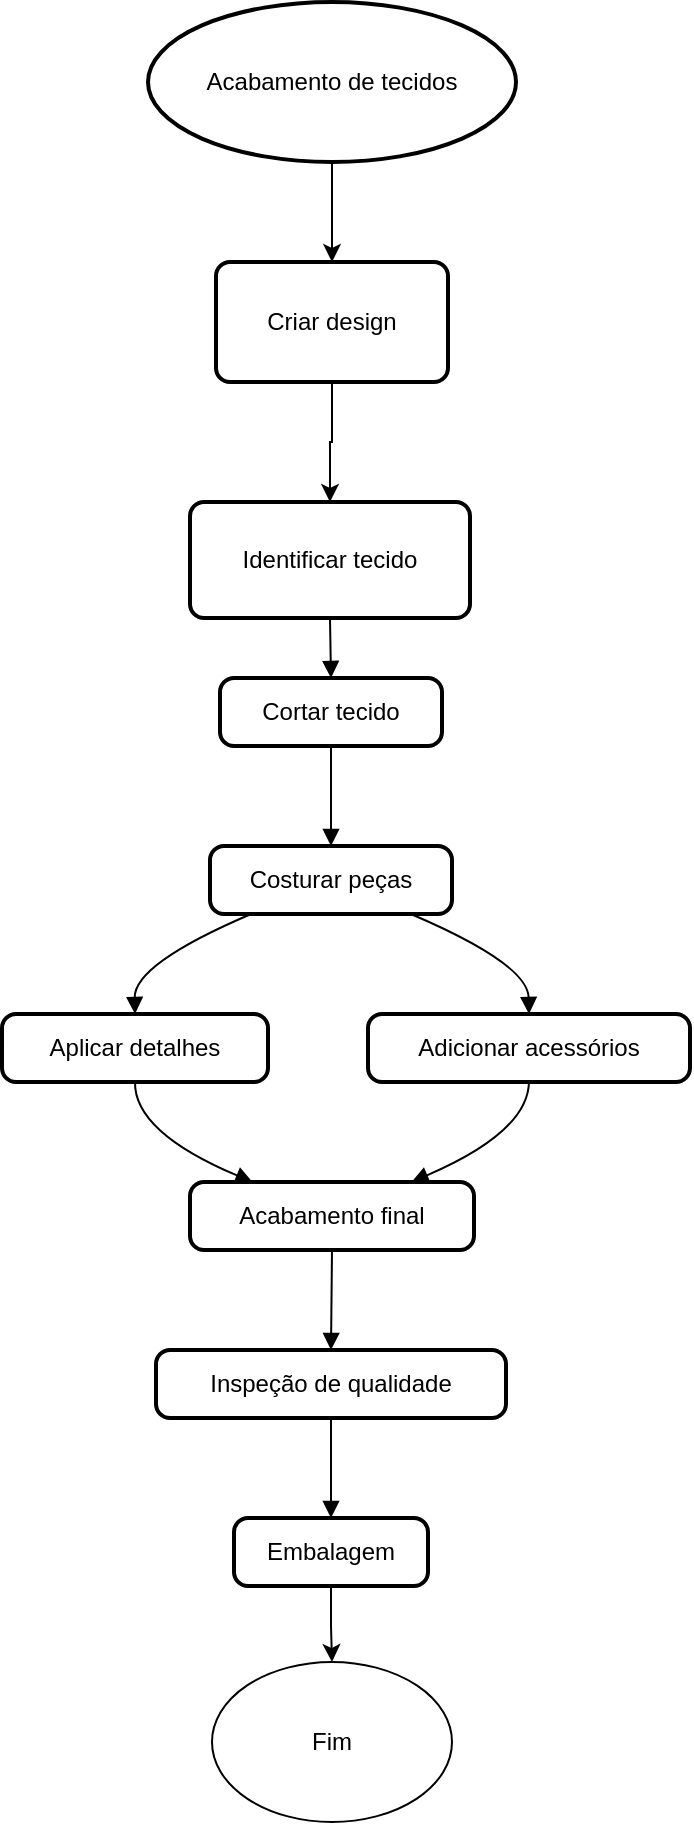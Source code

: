 <mxfile version="24.6.2" type="device">
  <diagram name="Página-1" id="Nlzn0EaQNDWExenKgTjH">
    <mxGraphModel dx="1666" dy="1623" grid="1" gridSize="10" guides="1" tooltips="1" connect="1" arrows="1" fold="1" page="1" pageScale="1" pageWidth="827" pageHeight="1169" math="0" shadow="0">
      <root>
        <mxCell id="0" />
        <mxCell id="1" parent="0" />
        <mxCell id="zNVC-wZ7EWGF8aYzCBas-21" value="" style="edgeStyle=orthogonalEdgeStyle;rounded=0;orthogonalLoop=1;jettySize=auto;html=1;" edge="1" parent="1" source="2" target="4">
          <mxGeometry relative="1" as="geometry" />
        </mxCell>
        <mxCell id="2" value="Acabamento de tecidos" style="rounded=1;absoluteArcSize=1;arcSize=14;whiteSpace=wrap;strokeWidth=2;shape=ellipse;perimeter=ellipsePerimeter;html=1;" parent="1" vertex="1">
          <mxGeometry x="73" y="-170" width="184" height="80" as="geometry" />
        </mxCell>
        <mxCell id="3" value="Identificar tecido" style="rounded=1;absoluteArcSize=1;arcSize=14;whiteSpace=wrap;strokeWidth=2;" parent="1" vertex="1">
          <mxGeometry x="94" y="80" width="140" height="58" as="geometry" />
        </mxCell>
        <mxCell id="zNVC-wZ7EWGF8aYzCBas-22" value="" style="edgeStyle=orthogonalEdgeStyle;rounded=0;orthogonalLoop=1;jettySize=auto;html=1;" edge="1" parent="1" source="4" target="3">
          <mxGeometry relative="1" as="geometry" />
        </mxCell>
        <mxCell id="4" value="Criar design" style="rounded=1;absoluteArcSize=1;arcSize=14;whiteSpace=wrap;strokeWidth=2;" parent="1" vertex="1">
          <mxGeometry x="107" y="-40" width="116" height="60" as="geometry" />
        </mxCell>
        <mxCell id="5" value="Cortar tecido" style="rounded=1;absoluteArcSize=1;arcSize=14;whiteSpace=wrap;strokeWidth=2;" parent="1" vertex="1">
          <mxGeometry x="109" y="168" width="111" height="34" as="geometry" />
        </mxCell>
        <mxCell id="6" value="Costurar peças" style="rounded=1;absoluteArcSize=1;arcSize=14;whiteSpace=wrap;strokeWidth=2;" parent="1" vertex="1">
          <mxGeometry x="104" y="252" width="121" height="34" as="geometry" />
        </mxCell>
        <mxCell id="7" value="Aplicar detalhes" style="rounded=1;absoluteArcSize=1;arcSize=14;whiteSpace=wrap;strokeWidth=2;" parent="1" vertex="1">
          <mxGeometry y="336" width="133" height="34" as="geometry" />
        </mxCell>
        <mxCell id="8" value="Adicionar acessórios" style="rounded=1;absoluteArcSize=1;arcSize=14;whiteSpace=wrap;strokeWidth=2;" parent="1" vertex="1">
          <mxGeometry x="183" y="336" width="161" height="34" as="geometry" />
        </mxCell>
        <mxCell id="9" value="Acabamento final" style="rounded=1;absoluteArcSize=1;arcSize=14;whiteSpace=wrap;strokeWidth=2;" parent="1" vertex="1">
          <mxGeometry x="94" y="420" width="142" height="34" as="geometry" />
        </mxCell>
        <mxCell id="10" value="Inspeção de qualidade" style="rounded=1;absoluteArcSize=1;arcSize=14;whiteSpace=wrap;strokeWidth=2;" parent="1" vertex="1">
          <mxGeometry x="77" y="504" width="175" height="34" as="geometry" />
        </mxCell>
        <mxCell id="zNVC-wZ7EWGF8aYzCBas-24" value="" style="edgeStyle=orthogonalEdgeStyle;rounded=0;orthogonalLoop=1;jettySize=auto;html=1;" edge="1" parent="1" source="11" target="zNVC-wZ7EWGF8aYzCBas-23">
          <mxGeometry relative="1" as="geometry" />
        </mxCell>
        <mxCell id="11" value="Embalagem" style="rounded=1;absoluteArcSize=1;arcSize=14;whiteSpace=wrap;strokeWidth=2;" parent="1" vertex="1">
          <mxGeometry x="116" y="588" width="97" height="34" as="geometry" />
        </mxCell>
        <mxCell id="14" value="" style="curved=1;startArrow=none;endArrow=block;exitX=0.5;exitY=1;entryX=0.5;entryY=0;" parent="1" source="3" target="5" edge="1">
          <mxGeometry relative="1" as="geometry">
            <Array as="points" />
          </mxGeometry>
        </mxCell>
        <mxCell id="15" value="" style="curved=1;startArrow=none;endArrow=block;exitX=0.5;exitY=1;entryX=0.5;entryY=0;" parent="1" source="5" target="6" edge="1">
          <mxGeometry relative="1" as="geometry">
            <Array as="points" />
          </mxGeometry>
        </mxCell>
        <mxCell id="16" value="" style="curved=1;startArrow=none;endArrow=block;exitX=0.17;exitY=1;entryX=0.5;entryY=0;" parent="1" source="6" target="7" edge="1">
          <mxGeometry relative="1" as="geometry">
            <Array as="points">
              <mxPoint x="66" y="311" />
            </Array>
          </mxGeometry>
        </mxCell>
        <mxCell id="17" value="" style="curved=1;startArrow=none;endArrow=block;exitX=0.83;exitY=1;entryX=0.5;entryY=0;" parent="1" source="6" target="8" edge="1">
          <mxGeometry relative="1" as="geometry">
            <Array as="points">
              <mxPoint x="263" y="311" />
            </Array>
          </mxGeometry>
        </mxCell>
        <mxCell id="18" value="" style="curved=1;startArrow=none;endArrow=block;exitX=0.5;exitY=1;entryX=0.22;entryY=0;" parent="1" source="7" target="9" edge="1">
          <mxGeometry relative="1" as="geometry">
            <Array as="points">
              <mxPoint x="66" y="395" />
            </Array>
          </mxGeometry>
        </mxCell>
        <mxCell id="19" value="" style="curved=1;startArrow=none;endArrow=block;exitX=0.5;exitY=1;entryX=0.78;entryY=0;" parent="1" source="8" target="9" edge="1">
          <mxGeometry relative="1" as="geometry">
            <Array as="points">
              <mxPoint x="263" y="395" />
            </Array>
          </mxGeometry>
        </mxCell>
        <mxCell id="20" value="" style="curved=1;startArrow=none;endArrow=block;exitX=0.5;exitY=1;entryX=0.5;entryY=0;" parent="1" source="9" target="10" edge="1">
          <mxGeometry relative="1" as="geometry">
            <Array as="points" />
          </mxGeometry>
        </mxCell>
        <mxCell id="21" value="" style="curved=1;startArrow=none;endArrow=block;exitX=0.5;exitY=1;entryX=0.5;entryY=0;" parent="1" source="10" target="11" edge="1">
          <mxGeometry relative="1" as="geometry">
            <Array as="points" />
          </mxGeometry>
        </mxCell>
        <mxCell id="zNVC-wZ7EWGF8aYzCBas-23" value="Fim" style="ellipse;whiteSpace=wrap;html=1;" vertex="1" parent="1">
          <mxGeometry x="105" y="660" width="120" height="80" as="geometry" />
        </mxCell>
      </root>
    </mxGraphModel>
  </diagram>
</mxfile>
